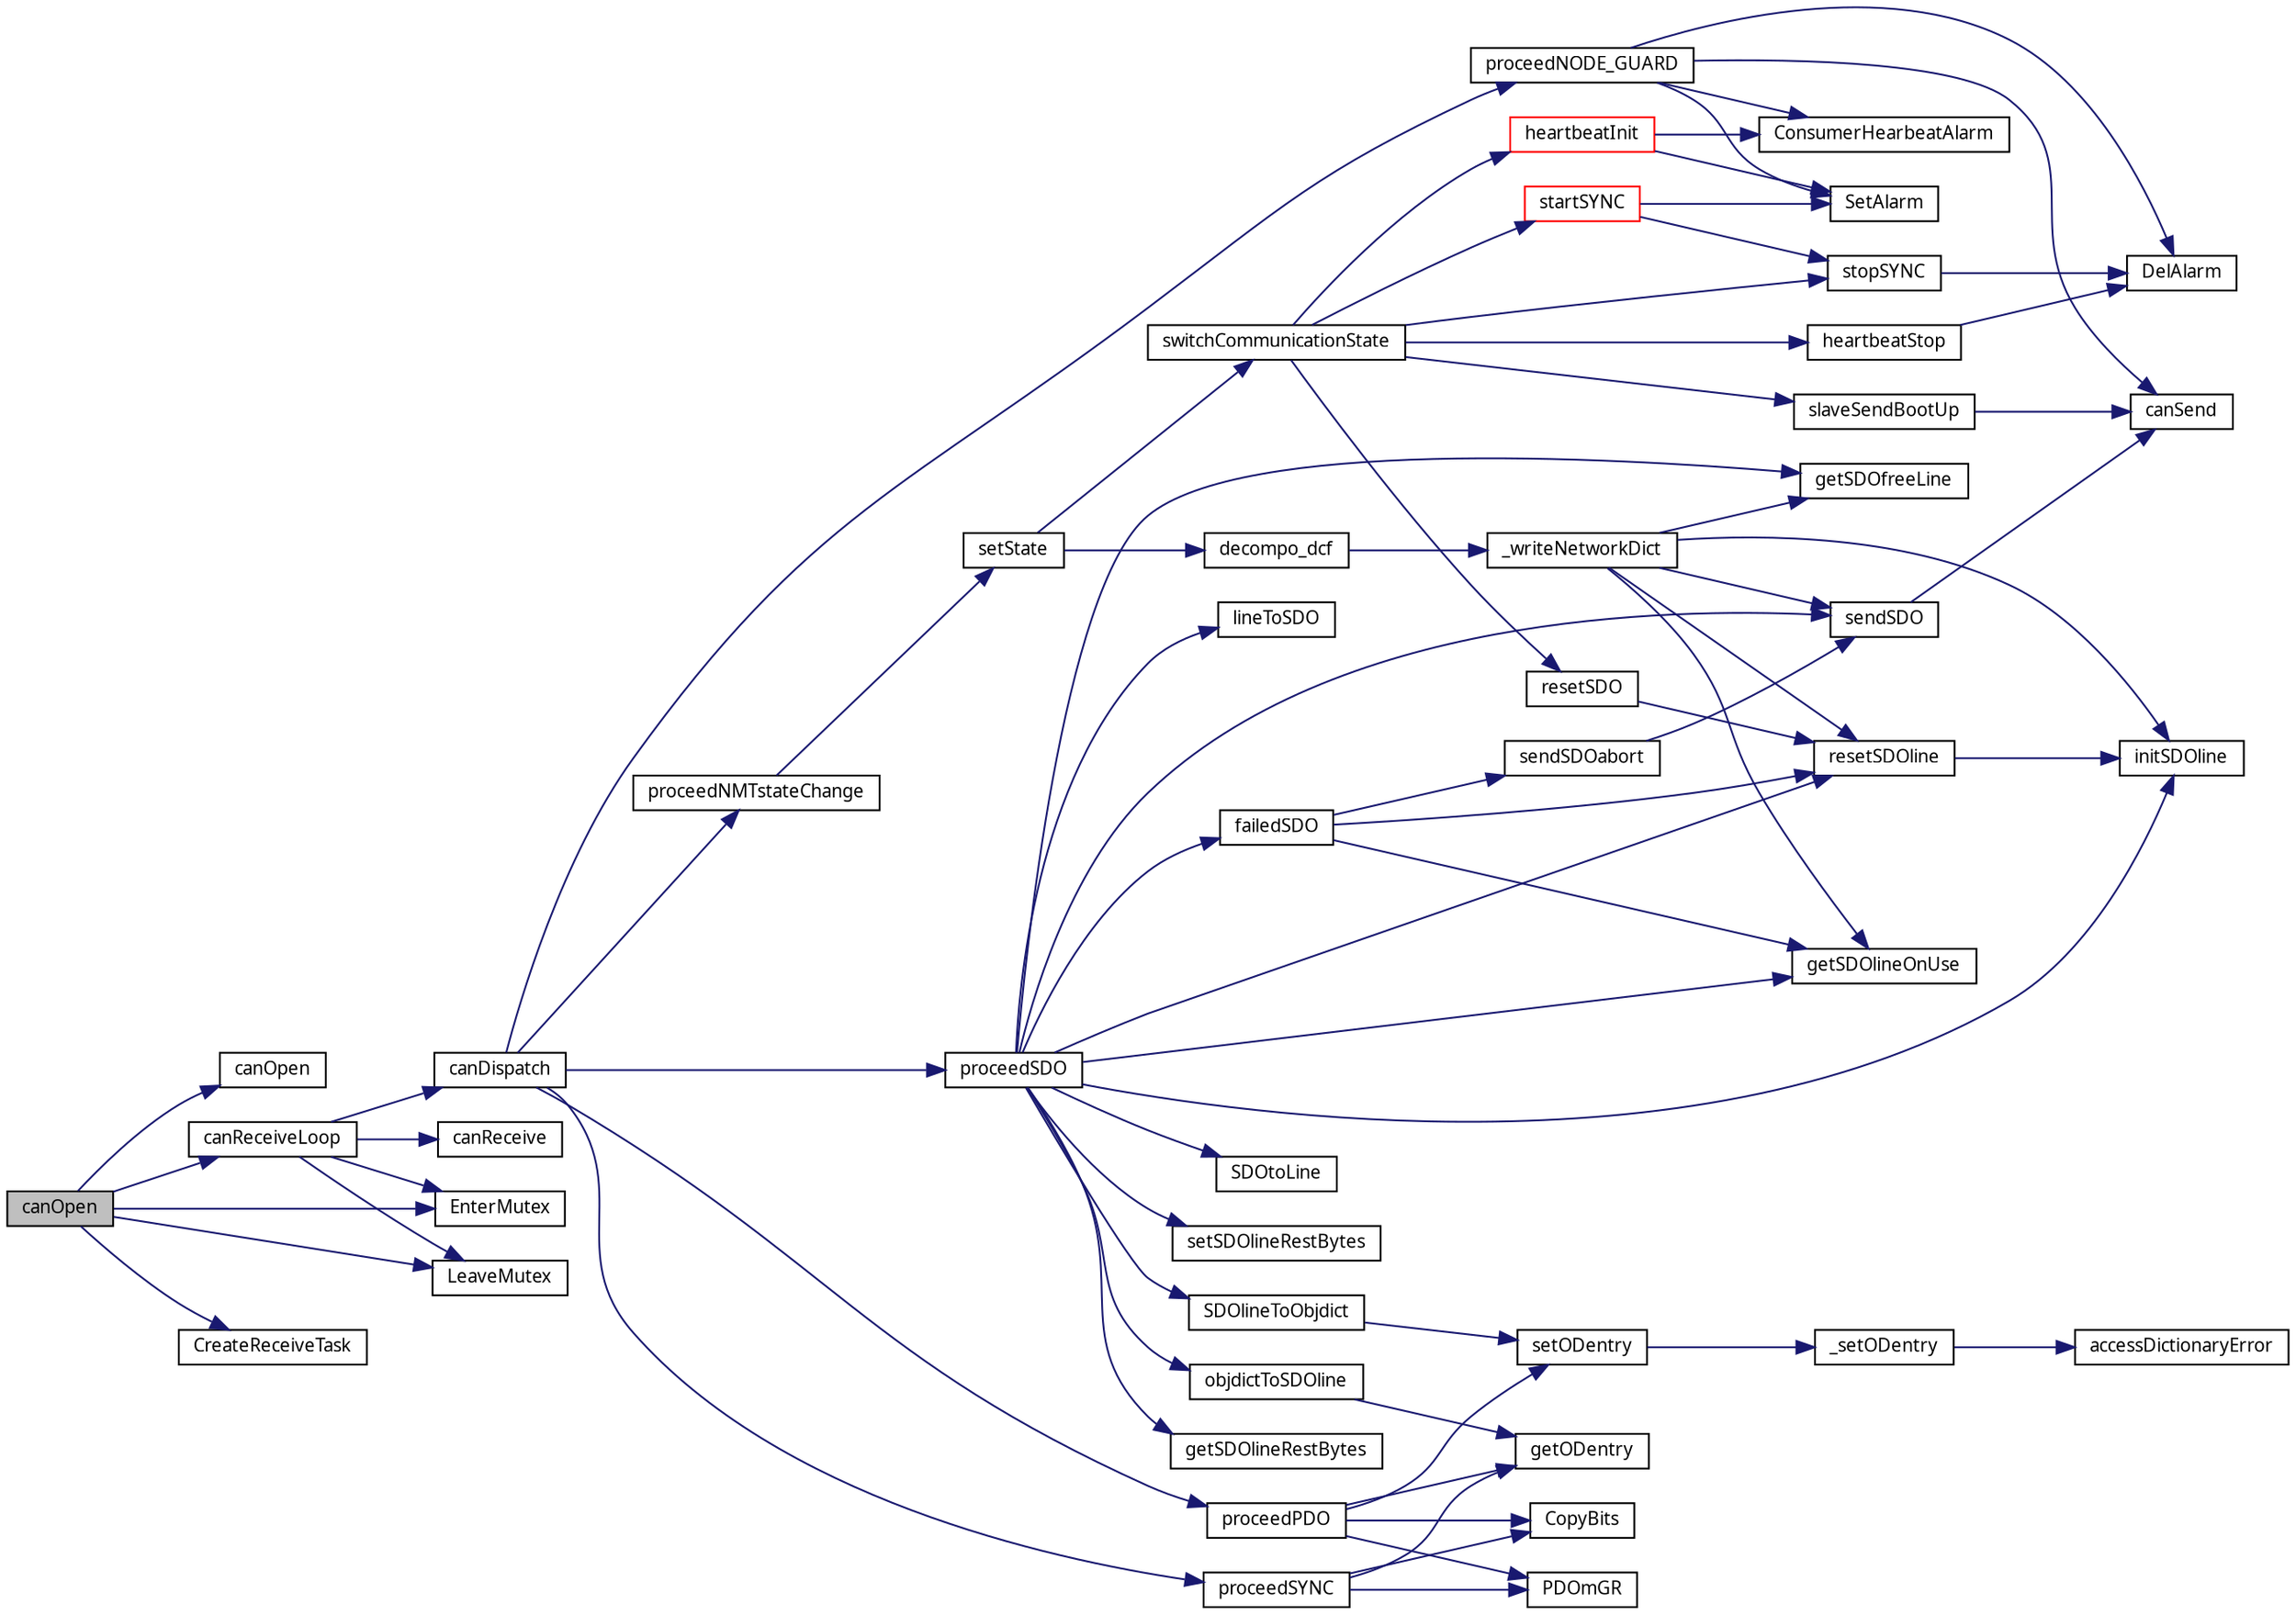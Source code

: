 digraph G
{
  edge [fontname="FreeSans.ttf",fontsize=10,labelfontname="FreeSans.ttf",labelfontsize=10];
  node [fontname="FreeSans.ttf",fontsize=10,shape=record];
  rankdir=LR;
  Node1 [label="canOpen",height=0.2,width=0.4,color="black", fillcolor="grey75", style="filled" fontcolor="black"];
  Node1 -> Node2 [color="midnightblue",fontsize=10,style="solid",fontname="FreeSans.ttf"];
  Node2 [label="canOpen",height=0.2,width=0.4,color="black", fillcolor="white", style="filled",URL="$unix_8c.html#7476146ad15948a22e7f80a00c89c40a"];
  Node1 -> Node3 [color="midnightblue",fontsize=10,style="solid",fontname="FreeSans.ttf"];
  Node3 [label="canReceiveLoop",height=0.2,width=0.4,color="black", fillcolor="white", style="filled",URL="$unix_8c.html#45ceca3727c2fb7ac93958a215efb827"];
  Node3 -> Node4 [color="midnightblue",fontsize=10,style="solid",fontname="FreeSans.ttf"];
  Node4 [label="canDispatch",height=0.2,width=0.4,color="black", fillcolor="white", style="filled",URL="$states_8c.html#3f8975650604cc23582f19a43fd4e518"];
  Node4 -> Node5 [color="midnightblue",fontsize=10,style="solid",fontname="FreeSans.ttf"];
  Node5 [label="proceedNMTstateChange",height=0.2,width=0.4,color="black", fillcolor="white", style="filled",URL="$nmtSlave_8c.html#97d175ea168c149c99b01dcde0989743"];
  Node5 -> Node6 [color="midnightblue",fontsize=10,style="solid",fontname="FreeSans.ttf"];
  Node6 [label="setState",height=0.2,width=0.4,color="black", fillcolor="white", style="filled",URL="$states_8c.html#0a5004efd1dedbee82a4f21ec5c44fb5"];
  Node6 -> Node7 [color="midnightblue",fontsize=10,style="solid",fontname="FreeSans.ttf"];
  Node7 [label="decompo_dcf",height=0.2,width=0.4,color="black", fillcolor="white", style="filled",URL="$dcf_8c.html#8452e163e7649968ad6dae1601a5fb0d"];
  Node7 -> Node8 [color="midnightblue",fontsize=10,style="solid",fontname="FreeSans.ttf"];
  Node8 [label="_writeNetworkDict",height=0.2,width=0.4,color="black", fillcolor="white", style="filled",URL="$dcf_8c.html#3c07605ffe3ea197aa36e583ef87a20a"];
  Node8 -> Node9 [color="midnightblue",fontsize=10,style="solid",fontname="FreeSans.ttf"];
  Node9 [label="getSDOfreeLine",height=0.2,width=0.4,color="black", fillcolor="white", style="filled",URL="$sdo_8c.html#58d1f9691977617601beb9e5b4123252"];
  Node8 -> Node10 [color="midnightblue",fontsize=10,style="solid",fontname="FreeSans.ttf"];
  Node10 [label="getSDOlineOnUse",height=0.2,width=0.4,color="black", fillcolor="white", style="filled",URL="$sdo_8c.html#bb0c376b048ab2c6e0524b135b62376f"];
  Node8 -> Node11 [color="midnightblue",fontsize=10,style="solid",fontname="FreeSans.ttf"];
  Node11 [label="initSDOline",height=0.2,width=0.4,color="black", fillcolor="white", style="filled",URL="$sdo_8c.html#b9c873a15f55b29112b5527a6cc6898d"];
  Node8 -> Node12 [color="midnightblue",fontsize=10,style="solid",fontname="FreeSans.ttf"];
  Node12 [label="resetSDOline",height=0.2,width=0.4,color="black", fillcolor="white", style="filled",URL="$sdo_8c.html#42d33be015d4c4c83c73f1f0e588f481"];
  Node12 -> Node11 [color="midnightblue",fontsize=10,style="solid",fontname="FreeSans.ttf"];
  Node8 -> Node13 [color="midnightblue",fontsize=10,style="solid",fontname="FreeSans.ttf"];
  Node13 [label="sendSDO",height=0.2,width=0.4,color="black", fillcolor="white", style="filled",URL="$sdo_8c.html#c6b5d7d1439d537da992a96644a1ca5d"];
  Node13 -> Node14 [color="midnightblue",fontsize=10,style="solid",fontname="FreeSans.ttf"];
  Node14 [label="canSend",height=0.2,width=0.4,color="black", fillcolor="white", style="filled",URL="$canOpenDriver_8c.html#b57b4b3c000e9f61135175495e874977"];
  Node6 -> Node15 [color="midnightblue",fontsize=10,style="solid",fontname="FreeSans.ttf"];
  Node15 [label="switchCommunicationState",height=0.2,width=0.4,color="black", fillcolor="white", style="filled",URL="$states_8c.html#915991eebf7c2ac6c929c6c9cfbd7d03"];
  Node15 -> Node16 [color="midnightblue",fontsize=10,style="solid",fontname="FreeSans.ttf"];
  Node16 [label="heartbeatInit",height=0.2,width=0.4,color="red", fillcolor="white", style="filled",URL="$lifegrd_8c.html#8896f6846e4d020390f6953f3d98aa21"];
  Node16 -> Node17 [color="midnightblue",fontsize=10,style="solid",fontname="FreeSans.ttf"];
  Node17 [label="ConsumerHearbeatAlarm",height=0.2,width=0.4,color="black", fillcolor="white", style="filled",URL="$lifegrd_8c.html#e3cd4656f5b2a37d4b8d364293538198"];
  Node16 -> Node18 [color="midnightblue",fontsize=10,style="solid",fontname="FreeSans.ttf"];
  Node18 [label="SetAlarm",height=0.2,width=0.4,color="black", fillcolor="white", style="filled",URL="$timer_8c.html#11c2616d78f06ed9144ef662f757b128"];
  Node15 -> Node19 [color="midnightblue",fontsize=10,style="solid",fontname="FreeSans.ttf"];
  Node19 [label="heartbeatStop",height=0.2,width=0.4,color="black", fillcolor="white", style="filled",URL="$lifegrd_8c.html#1b73047269c2a02065e12af18c6053c7"];
  Node19 -> Node20 [color="midnightblue",fontsize=10,style="solid",fontname="FreeSans.ttf"];
  Node20 [label="DelAlarm",height=0.2,width=0.4,color="black", fillcolor="white", style="filled",URL="$timer_8c.html#991b3cfaac2f201b14d5530f75985c21"];
  Node15 -> Node21 [color="midnightblue",fontsize=10,style="solid",fontname="FreeSans.ttf"];
  Node21 [label="resetSDO",height=0.2,width=0.4,color="black", fillcolor="white", style="filled",URL="$sdo_8c.html#1f4f07eccc4890a11ccf4f632da7740b"];
  Node21 -> Node12 [color="midnightblue",fontsize=10,style="solid",fontname="FreeSans.ttf"];
  Node15 -> Node22 [color="midnightblue",fontsize=10,style="solid",fontname="FreeSans.ttf"];
  Node22 [label="slaveSendBootUp",height=0.2,width=0.4,color="black", fillcolor="white", style="filled",URL="$nmtSlave_8c.html#aced28a97b2c256320dfde3c4b36a7d5"];
  Node22 -> Node14 [color="midnightblue",fontsize=10,style="solid",fontname="FreeSans.ttf"];
  Node15 -> Node23 [color="midnightblue",fontsize=10,style="solid",fontname="FreeSans.ttf"];
  Node23 [label="startSYNC",height=0.2,width=0.4,color="red", fillcolor="white", style="filled",URL="$sync_8c.html#2e0bf669f5b40dfbdda0f12a5ae3631a"];
  Node23 -> Node18 [color="midnightblue",fontsize=10,style="solid",fontname="FreeSans.ttf"];
  Node23 -> Node24 [color="midnightblue",fontsize=10,style="solid",fontname="FreeSans.ttf"];
  Node24 [label="stopSYNC",height=0.2,width=0.4,color="black", fillcolor="white", style="filled",URL="$sync_8c.html#41c47dbd59d22bf9bab6cd288cf27164"];
  Node24 -> Node20 [color="midnightblue",fontsize=10,style="solid",fontname="FreeSans.ttf"];
  Node15 -> Node24 [color="midnightblue",fontsize=10,style="solid",fontname="FreeSans.ttf"];
  Node4 -> Node25 [color="midnightblue",fontsize=10,style="solid",fontname="FreeSans.ttf"];
  Node25 [label="proceedNODE_GUARD",height=0.2,width=0.4,color="black", fillcolor="white", style="filled",URL="$lifegrd_8c.html#b3248945e06e8b05518beddf665f174d"];
  Node25 -> Node14 [color="midnightblue",fontsize=10,style="solid",fontname="FreeSans.ttf"];
  Node25 -> Node17 [color="midnightblue",fontsize=10,style="solid",fontname="FreeSans.ttf"];
  Node25 -> Node20 [color="midnightblue",fontsize=10,style="solid",fontname="FreeSans.ttf"];
  Node25 -> Node18 [color="midnightblue",fontsize=10,style="solid",fontname="FreeSans.ttf"];
  Node4 -> Node26 [color="midnightblue",fontsize=10,style="solid",fontname="FreeSans.ttf"];
  Node26 [label="proceedPDO",height=0.2,width=0.4,color="black", fillcolor="white", style="filled",URL="$pdo_8c.html#ae7d661cd3ef7adf93a0d08fdb15b7f2"];
  Node26 -> Node27 [color="midnightblue",fontsize=10,style="solid",fontname="FreeSans.ttf"];
  Node27 [label="CopyBits",height=0.2,width=0.4,color="black", fillcolor="white", style="filled",URL="$pdo_8c.html#e468510c9f77f502207d961d26389918"];
  Node26 -> Node28 [color="midnightblue",fontsize=10,style="solid",fontname="FreeSans.ttf"];
  Node28 [label="getODentry",height=0.2,width=0.4,color="black", fillcolor="white", style="filled",URL="$objacces_8c.html#39c263a4bc5d2d824fefe22fdb4c2dac"];
  Node26 -> Node29 [color="midnightblue",fontsize=10,style="solid",fontname="FreeSans.ttf"];
  Node29 [label="PDOmGR",height=0.2,width=0.4,color="black", fillcolor="white", style="filled",URL="$pdo_8c.html#298b8291fa35cca22264cf8a70bf138a"];
  Node26 -> Node30 [color="midnightblue",fontsize=10,style="solid",fontname="FreeSans.ttf"];
  Node30 [label="setODentry",height=0.2,width=0.4,color="black", fillcolor="white", style="filled",URL="$objacces_8c.html#17e598cc1b2e60380e2e4e75afe9b3b0"];
  Node30 -> Node31 [color="midnightblue",fontsize=10,style="solid",fontname="FreeSans.ttf"];
  Node31 [label="_setODentry",height=0.2,width=0.4,color="black", fillcolor="white", style="filled",URL="$objacces_8c.html#72f69950be4a1352fc78648c71454820"];
  Node31 -> Node32 [color="midnightblue",fontsize=10,style="solid",fontname="FreeSans.ttf"];
  Node32 [label="accessDictionaryError",height=0.2,width=0.4,color="black", fillcolor="white", style="filled",URL="$objacces_8c.html#75d39b2dadcdb48f7321c6f3766aad26"];
  Node4 -> Node33 [color="midnightblue",fontsize=10,style="solid",fontname="FreeSans.ttf"];
  Node33 [label="proceedSDO",height=0.2,width=0.4,color="black", fillcolor="white", style="filled",URL="$sdo_8c.html#2a93a7c780472b1d8666d89aa270f661"];
  Node33 -> Node34 [color="midnightblue",fontsize=10,style="solid",fontname="FreeSans.ttf"];
  Node34 [label="failedSDO",height=0.2,width=0.4,color="black", fillcolor="white", style="filled",URL="$sdo_8c.html#2019db2a4d17e6d29c055cbae173e2b9"];
  Node34 -> Node10 [color="midnightblue",fontsize=10,style="solid",fontname="FreeSans.ttf"];
  Node34 -> Node12 [color="midnightblue",fontsize=10,style="solid",fontname="FreeSans.ttf"];
  Node34 -> Node35 [color="midnightblue",fontsize=10,style="solid",fontname="FreeSans.ttf"];
  Node35 [label="sendSDOabort",height=0.2,width=0.4,color="black", fillcolor="white", style="filled",URL="$sdo_8c.html#b26c3f2fb63d81055809d6ccaa785b7c"];
  Node35 -> Node13 [color="midnightblue",fontsize=10,style="solid",fontname="FreeSans.ttf"];
  Node33 -> Node9 [color="midnightblue",fontsize=10,style="solid",fontname="FreeSans.ttf"];
  Node33 -> Node10 [color="midnightblue",fontsize=10,style="solid",fontname="FreeSans.ttf"];
  Node33 -> Node36 [color="midnightblue",fontsize=10,style="solid",fontname="FreeSans.ttf"];
  Node36 [label="getSDOlineRestBytes",height=0.2,width=0.4,color="black", fillcolor="white", style="filled",URL="$sdo_8c.html#acceb714c6e457e98deb9ba164ba2a2f"];
  Node33 -> Node11 [color="midnightblue",fontsize=10,style="solid",fontname="FreeSans.ttf"];
  Node33 -> Node37 [color="midnightblue",fontsize=10,style="solid",fontname="FreeSans.ttf"];
  Node37 [label="lineToSDO",height=0.2,width=0.4,color="black", fillcolor="white", style="filled",URL="$sdo_8c.html#ad6eb8be03b832ebba4dfb87aaba4065"];
  Node33 -> Node38 [color="midnightblue",fontsize=10,style="solid",fontname="FreeSans.ttf"];
  Node38 [label="objdictToSDOline",height=0.2,width=0.4,color="black", fillcolor="white", style="filled",URL="$sdo_8c.html#29427a80fd1aeabff30bf0602fbc220f"];
  Node38 -> Node28 [color="midnightblue",fontsize=10,style="solid",fontname="FreeSans.ttf"];
  Node33 -> Node12 [color="midnightblue",fontsize=10,style="solid",fontname="FreeSans.ttf"];
  Node33 -> Node39 [color="midnightblue",fontsize=10,style="solid",fontname="FreeSans.ttf"];
  Node39 [label="SDOlineToObjdict",height=0.2,width=0.4,color="black", fillcolor="white", style="filled",URL="$sdo_8c.html#2eb5309dca3a7363da5e5e7230b85d58"];
  Node39 -> Node30 [color="midnightblue",fontsize=10,style="solid",fontname="FreeSans.ttf"];
  Node33 -> Node40 [color="midnightblue",fontsize=10,style="solid",fontname="FreeSans.ttf"];
  Node40 [label="SDOtoLine",height=0.2,width=0.4,color="black", fillcolor="white", style="filled",URL="$sdo_8c.html#18b6f7e9c9441640a88ffef1e8720694"];
  Node33 -> Node13 [color="midnightblue",fontsize=10,style="solid",fontname="FreeSans.ttf"];
  Node33 -> Node41 [color="midnightblue",fontsize=10,style="solid",fontname="FreeSans.ttf"];
  Node41 [label="setSDOlineRestBytes",height=0.2,width=0.4,color="black", fillcolor="white", style="filled",URL="$sdo_8c.html#601a837ecb5f21bf4c66b058c5ae7810"];
  Node4 -> Node42 [color="midnightblue",fontsize=10,style="solid",fontname="FreeSans.ttf"];
  Node42 [label="proceedSYNC",height=0.2,width=0.4,color="black", fillcolor="white", style="filled",URL="$sync_8c.html#80cadcba23dc859db8a8d3f52789d6d1"];
  Node42 -> Node27 [color="midnightblue",fontsize=10,style="solid",fontname="FreeSans.ttf"];
  Node42 -> Node28 [color="midnightblue",fontsize=10,style="solid",fontname="FreeSans.ttf"];
  Node42 -> Node29 [color="midnightblue",fontsize=10,style="solid",fontname="FreeSans.ttf"];
  Node3 -> Node43 [color="midnightblue",fontsize=10,style="solid",fontname="FreeSans.ttf"];
  Node43 [label="canReceive",height=0.2,width=0.4,color="black", fillcolor="white", style="filled",URL="$drivers__win32_8cpp.html#c608a4ba478a809fd963a342a24226fd"];
  Node3 -> Node44 [color="midnightblue",fontsize=10,style="solid",fontname="FreeSans.ttf"];
  Node44 [label="EnterMutex",height=0.2,width=0.4,color="black", fillcolor="white", style="filled",URL="$timers__unix_8c.html#d7fee43b8a44cf8b7036853593044037"];
  Node3 -> Node45 [color="midnightblue",fontsize=10,style="solid",fontname="FreeSans.ttf"];
  Node45 [label="LeaveMutex",height=0.2,width=0.4,color="black", fillcolor="white", style="filled",URL="$timers__unix_8c.html#73d9a4eb941fb20cf6b597840510394b"];
  Node1 -> Node46 [color="midnightblue",fontsize=10,style="solid",fontname="FreeSans.ttf"];
  Node46 [label="CreateReceiveTask",height=0.2,width=0.4,color="black", fillcolor="white", style="filled",URL="$timers__unix_8c.html#a3a7df911baa20b01c4374a9677a154a"];
  Node1 -> Node44 [color="midnightblue",fontsize=10,style="solid",fontname="FreeSans.ttf"];
  Node1 -> Node45 [color="midnightblue",fontsize=10,style="solid",fontname="FreeSans.ttf"];
}
